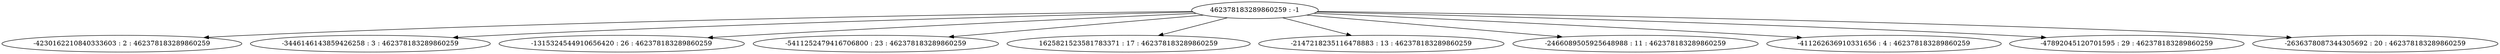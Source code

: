 digraph "plots_30/tree_2.dot" {
	0 [label="462378183289860259 : -1"]
	1 [label="-4230162210840333603 : 2 : 462378183289860259"]
	2 [label="-3446146143859426258 : 3 : 462378183289860259"]
	3 [label="-1315324544910656420 : 26 : 462378183289860259"]
	4 [label="-5411252479416706800 : 23 : 462378183289860259"]
	5 [label="1625821523581783371 : 17 : 462378183289860259"]
	6 [label="-2147218235116478883 : 13 : 462378183289860259"]
	7 [label="-2466089505925648988 : 11 : 462378183289860259"]
	8 [label="-411262636910331656 : 4 : 462378183289860259"]
	9 [label="-47892045120701595 : 29 : 462378183289860259"]
	10 [label="-2636378087344305692 : 20 : 462378183289860259"]
	0 -> 1
	0 -> 2
	0 -> 3
	0 -> 4
	0 -> 5
	0 -> 6
	0 -> 7
	0 -> 8
	0 -> 9
	0 -> 10
}

